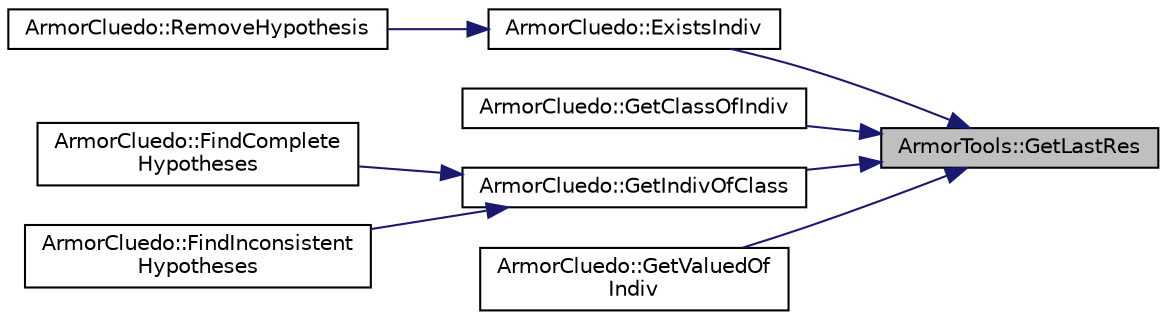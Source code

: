 digraph "ArmorTools::GetLastRes"
{
 // LATEX_PDF_SIZE
  edge [fontname="Helvetica",fontsize="10",labelfontname="Helvetica",labelfontsize="10"];
  node [fontname="Helvetica",fontsize="10",shape=record];
  rankdir="RL";
  Node1 [label="ArmorTools::GetLastRes",height=0.2,width=0.4,color="black", fillcolor="grey75", style="filled", fontcolor="black",tooltip="get a reference to the last response"];
  Node1 -> Node2 [dir="back",color="midnightblue",fontsize="10",style="solid",fontname="Helvetica"];
  Node2 [label="ArmorCluedo::ExistsIndiv",height=0.2,width=0.4,color="black", fillcolor="white", style="filled",URL="$a00170_a2086082362b61607798d6f968c263f9e.html#a2086082362b61607798d6f968c263f9e",tooltip="check if an individual exists"];
  Node2 -> Node3 [dir="back",color="midnightblue",fontsize="10",style="solid",fontname="Helvetica"];
  Node3 [label="ArmorCluedo::RemoveHypothesis",height=0.2,width=0.4,color="black", fillcolor="white", style="filled",URL="$a00170_a4ae659375e7a6d9564973718ece248e2.html#a4ae659375e7a6d9564973718ece248e2",tooltip="discard one hypothesis"];
  Node1 -> Node4 [dir="back",color="midnightblue",fontsize="10",style="solid",fontname="Helvetica"];
  Node4 [label="ArmorCluedo::GetClassOfIndiv",height=0.2,width=0.4,color="black", fillcolor="white", style="filled",URL="$a00170_a49216d015f97a9d510406a90e8c1fe30.html#a49216d015f97a9d510406a90e8c1fe30",tooltip="get the class of a given individual"];
  Node1 -> Node5 [dir="back",color="midnightblue",fontsize="10",style="solid",fontname="Helvetica"];
  Node5 [label="ArmorCluedo::GetIndivOfClass",height=0.2,width=0.4,color="black", fillcolor="white", style="filled",URL="$a00170_afef8229a755f495f008bfe4630a745fa.html#afef8229a755f495f008bfe4630a745fa",tooltip="find the individuals belonging to a class"];
  Node5 -> Node6 [dir="back",color="midnightblue",fontsize="10",style="solid",fontname="Helvetica"];
  Node6 [label="ArmorCluedo::FindComplete\lHypotheses",height=0.2,width=0.4,color="black", fillcolor="white", style="filled",URL="$a00170_aaf1832ed634a017c48e26c48f58c5f68.html#aaf1832ed634a017c48e26c48f58c5f68",tooltip="find all the complete hypotheses"];
  Node5 -> Node7 [dir="back",color="midnightblue",fontsize="10",style="solid",fontname="Helvetica"];
  Node7 [label="ArmorCluedo::FindInconsistent\lHypotheses",height=0.2,width=0.4,color="black", fillcolor="white", style="filled",URL="$a00170_ab278ac3aaffc4c6aceaf3bfb8d5186af.html#ab278ac3aaffc4c6aceaf3bfb8d5186af",tooltip="find all the inconsistent hypotheses"];
  Node1 -> Node8 [dir="back",color="midnightblue",fontsize="10",style="solid",fontname="Helvetica"];
  Node8 [label="ArmorCluedo::GetValuedOf\lIndiv",height=0.2,width=0.4,color="black", fillcolor="white", style="filled",URL="$a00170_a580aef3f0bf9dd1affd06c588e731ff5.html#a580aef3f0bf9dd1affd06c588e731ff5",tooltip="get the values of a property related to a gven individual"];
}
